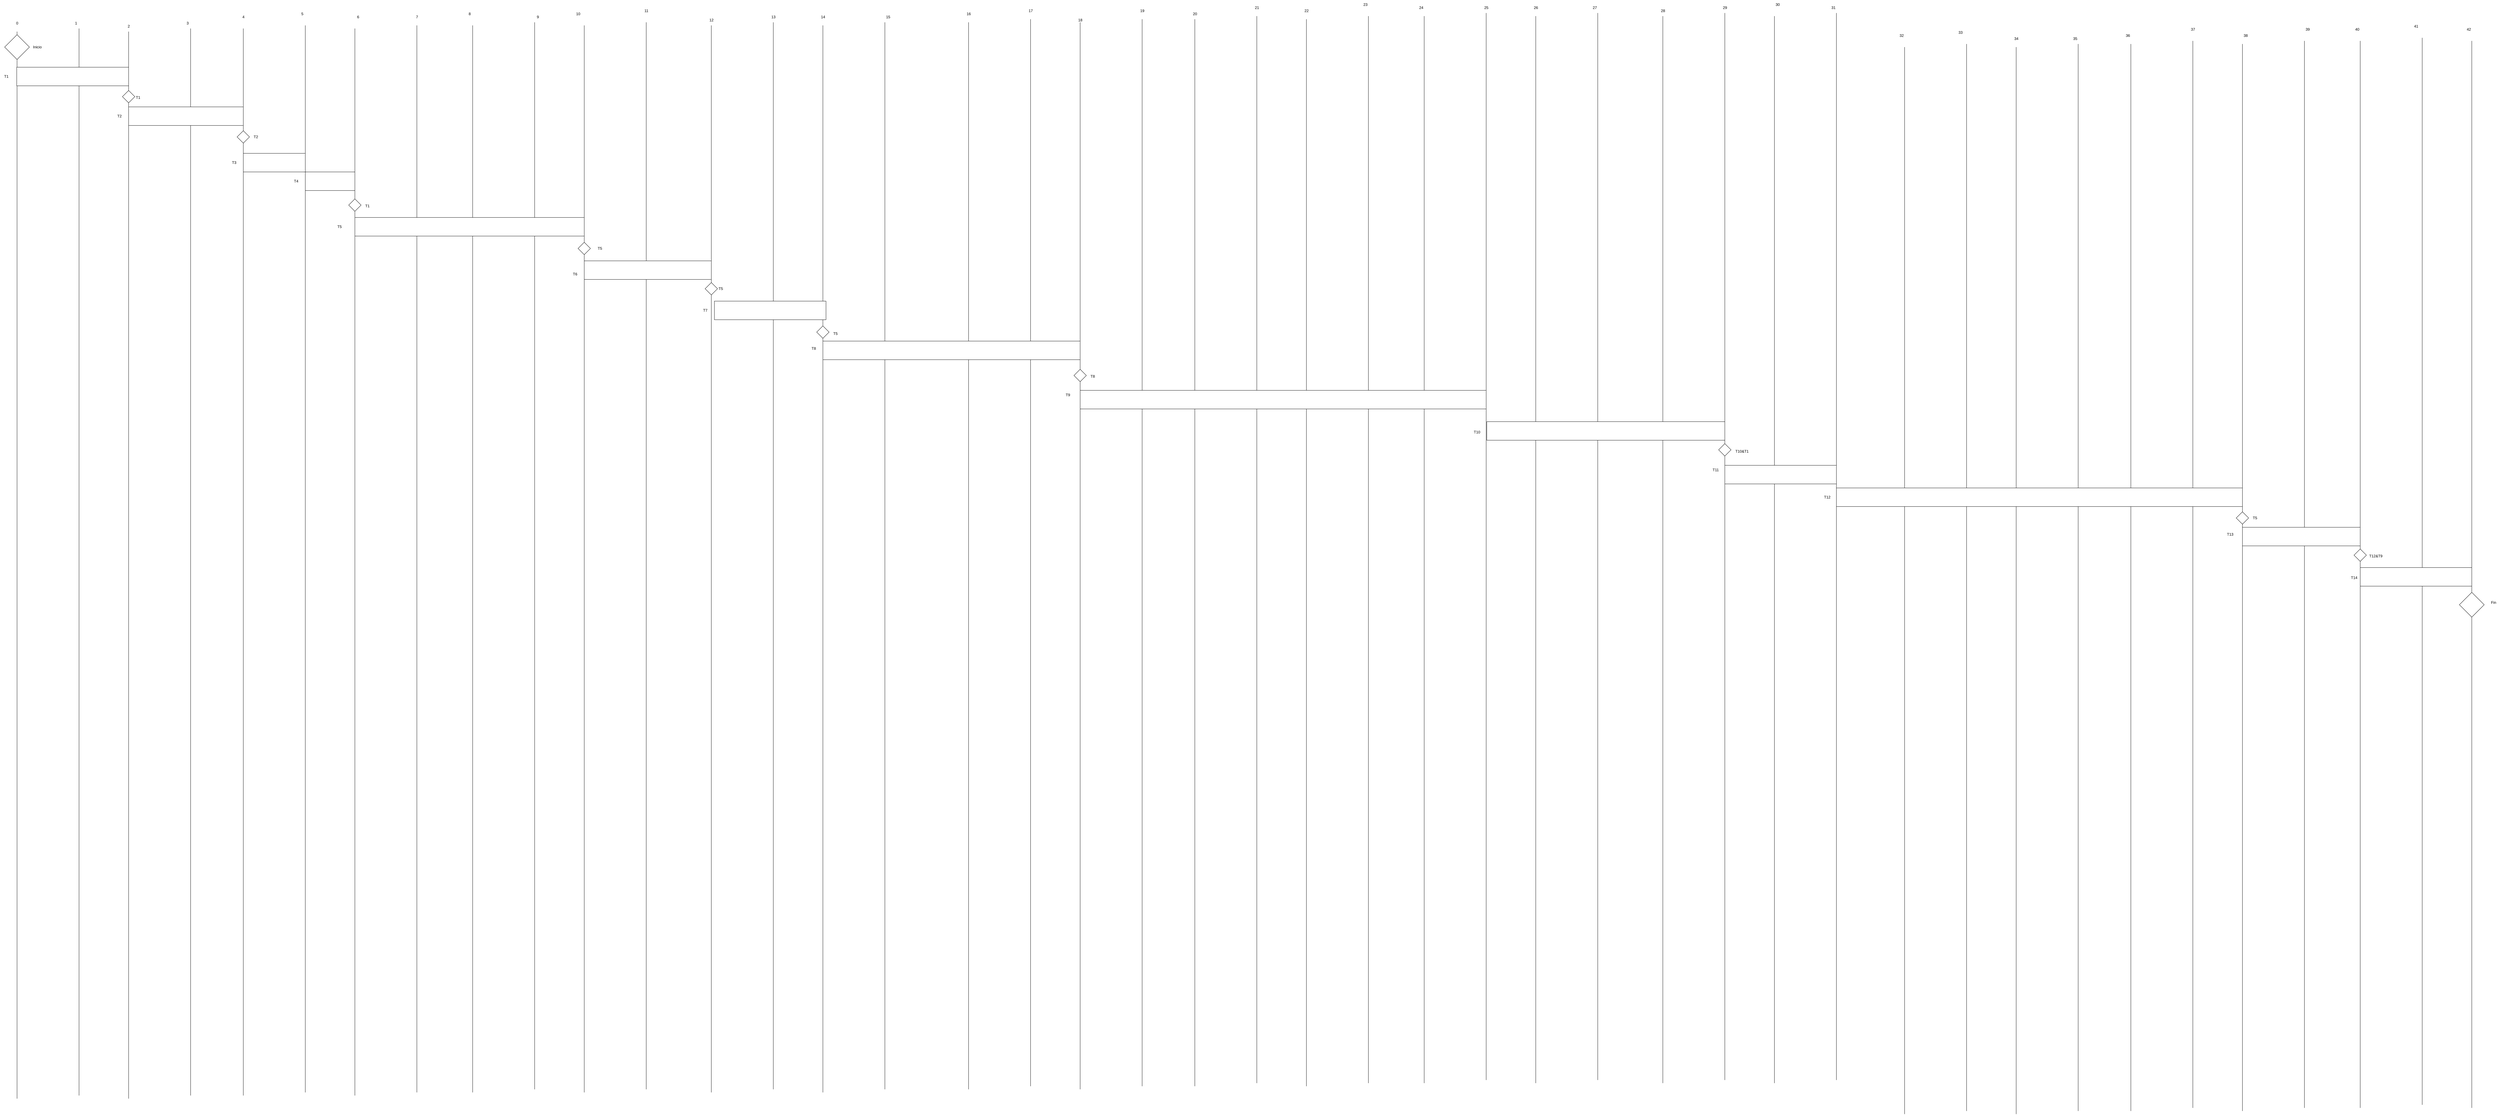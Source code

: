 <mxfile version="27.1.6">
  <diagram name="Página-1" id="eu4OGQ8WXVm1tj5qWyjy">
    <mxGraphModel dx="7380" dy="3400" grid="1" gridSize="10" guides="1" tooltips="1" connect="1" arrows="1" fold="1" page="1" pageScale="1" pageWidth="827" pageHeight="1169" math="0" shadow="0">
      <root>
        <mxCell id="0" />
        <mxCell id="1" parent="0" />
        <mxCell id="6MP2kYyHOKTxRJTGYusG-2" value="" style="endArrow=none;html=1;rounded=0;" edge="1" parent="1">
          <mxGeometry width="50" height="50" relative="1" as="geometry">
            <mxPoint x="160" y="3554.156" as="sourcePoint" />
            <mxPoint x="160" y="110" as="targetPoint" />
          </mxGeometry>
        </mxCell>
        <mxCell id="6MP2kYyHOKTxRJTGYusG-4" value="" style="endArrow=none;html=1;rounded=0;" edge="1" parent="1">
          <mxGeometry width="50" height="50" relative="1" as="geometry">
            <mxPoint x="360" y="3544.156" as="sourcePoint" />
            <mxPoint x="360" y="100" as="targetPoint" />
          </mxGeometry>
        </mxCell>
        <mxCell id="6MP2kYyHOKTxRJTGYusG-5" value="" style="endArrow=none;html=1;rounded=0;" edge="1" parent="1" source="6MP2kYyHOKTxRJTGYusG-66">
          <mxGeometry width="50" height="50" relative="1" as="geometry">
            <mxPoint x="520" y="3554.156" as="sourcePoint" />
            <mxPoint x="520" y="110" as="targetPoint" />
          </mxGeometry>
        </mxCell>
        <mxCell id="6MP2kYyHOKTxRJTGYusG-6" value="" style="endArrow=none;html=1;rounded=0;" edge="1" parent="1">
          <mxGeometry width="50" height="50" relative="1" as="geometry">
            <mxPoint x="720" y="430" as="sourcePoint" />
            <mxPoint x="720" y="100" as="targetPoint" />
          </mxGeometry>
        </mxCell>
        <mxCell id="6MP2kYyHOKTxRJTGYusG-7" value="" style="endArrow=none;html=1;rounded=0;" edge="1" parent="1">
          <mxGeometry width="50" height="50" relative="1" as="geometry">
            <mxPoint x="890" y="3544.156" as="sourcePoint" />
            <mxPoint x="890" y="100" as="targetPoint" />
          </mxGeometry>
        </mxCell>
        <mxCell id="6MP2kYyHOKTxRJTGYusG-8" value="" style="endArrow=none;html=1;rounded=0;" edge="1" parent="1">
          <mxGeometry width="50" height="50" relative="1" as="geometry">
            <mxPoint x="1090" y="3534.156" as="sourcePoint" />
            <mxPoint x="1090" y="90" as="targetPoint" />
          </mxGeometry>
        </mxCell>
        <mxCell id="6MP2kYyHOKTxRJTGYusG-9" value="" style="endArrow=none;html=1;rounded=0;" edge="1" parent="1">
          <mxGeometry width="50" height="50" relative="1" as="geometry">
            <mxPoint x="1250" y="3544.156" as="sourcePoint" />
            <mxPoint x="1250" y="100" as="targetPoint" />
          </mxGeometry>
        </mxCell>
        <mxCell id="6MP2kYyHOKTxRJTGYusG-10" value="" style="endArrow=none;html=1;rounded=0;" edge="1" parent="1">
          <mxGeometry width="50" height="50" relative="1" as="geometry">
            <mxPoint x="1450" y="3534.156" as="sourcePoint" />
            <mxPoint x="1450" y="90" as="targetPoint" />
          </mxGeometry>
        </mxCell>
        <mxCell id="6MP2kYyHOKTxRJTGYusG-16" value="" style="endArrow=none;html=1;rounded=0;" edge="1" parent="1">
          <mxGeometry width="50" height="50" relative="1" as="geometry">
            <mxPoint x="1630" y="3534.156" as="sourcePoint" />
            <mxPoint x="1630" y="90" as="targetPoint" />
          </mxGeometry>
        </mxCell>
        <mxCell id="6MP2kYyHOKTxRJTGYusG-17" value="" style="endArrow=none;html=1;rounded=0;" edge="1" parent="1">
          <mxGeometry width="50" height="50" relative="1" as="geometry">
            <mxPoint x="1830" y="3524.156" as="sourcePoint" />
            <mxPoint x="1830" y="80" as="targetPoint" />
          </mxGeometry>
        </mxCell>
        <mxCell id="6MP2kYyHOKTxRJTGYusG-18" value="" style="endArrow=none;html=1;rounded=0;" edge="1" parent="1">
          <mxGeometry width="50" height="50" relative="1" as="geometry">
            <mxPoint x="1990" y="3534.156" as="sourcePoint" />
            <mxPoint x="1990" y="90" as="targetPoint" />
          </mxGeometry>
        </mxCell>
        <mxCell id="6MP2kYyHOKTxRJTGYusG-19" value="" style="endArrow=none;html=1;rounded=0;" edge="1" parent="1">
          <mxGeometry width="50" height="50" relative="1" as="geometry">
            <mxPoint x="2190" y="3524.156" as="sourcePoint" />
            <mxPoint x="2190" y="80" as="targetPoint" />
          </mxGeometry>
        </mxCell>
        <mxCell id="6MP2kYyHOKTxRJTGYusG-20" value="" style="endArrow=none;html=1;rounded=0;" edge="1" parent="1">
          <mxGeometry width="50" height="50" relative="1" as="geometry">
            <mxPoint x="2400" y="3534.156" as="sourcePoint" />
            <mxPoint x="2400" y="90" as="targetPoint" />
          </mxGeometry>
        </mxCell>
        <mxCell id="6MP2kYyHOKTxRJTGYusG-21" value="" style="endArrow=none;html=1;rounded=0;" edge="1" parent="1">
          <mxGeometry width="50" height="50" relative="1" as="geometry">
            <mxPoint x="2600" y="3524.156" as="sourcePoint" />
            <mxPoint x="2600" y="80" as="targetPoint" />
          </mxGeometry>
        </mxCell>
        <mxCell id="6MP2kYyHOKTxRJTGYusG-22" value="" style="endArrow=none;html=1;rounded=0;" edge="1" parent="1" source="6MP2kYyHOKTxRJTGYusG-90">
          <mxGeometry width="50" height="50" relative="1" as="geometry">
            <mxPoint x="2760" y="3534.156" as="sourcePoint" />
            <mxPoint x="2760" y="90" as="targetPoint" />
          </mxGeometry>
        </mxCell>
        <mxCell id="6MP2kYyHOKTxRJTGYusG-23" value="" style="endArrow=none;html=1;rounded=0;" edge="1" parent="1">
          <mxGeometry width="50" height="50" relative="1" as="geometry">
            <mxPoint x="2960" y="3524.156" as="sourcePoint" />
            <mxPoint x="2960" y="80" as="targetPoint" />
          </mxGeometry>
        </mxCell>
        <mxCell id="6MP2kYyHOKTxRJTGYusG-24" value="" style="endArrow=none;html=1;rounded=0;" edge="1" parent="1">
          <mxGeometry width="50" height="50" relative="1" as="geometry">
            <mxPoint x="3230" y="3524.156" as="sourcePoint" />
            <mxPoint x="3230" y="80" as="targetPoint" />
          </mxGeometry>
        </mxCell>
        <mxCell id="6MP2kYyHOKTxRJTGYusG-25" value="" style="endArrow=none;html=1;rounded=0;" edge="1" parent="1">
          <mxGeometry width="50" height="50" relative="1" as="geometry">
            <mxPoint x="3430" y="3514.156" as="sourcePoint" />
            <mxPoint x="3430" y="70" as="targetPoint" />
          </mxGeometry>
        </mxCell>
        <mxCell id="6MP2kYyHOKTxRJTGYusG-26" value="" style="endArrow=none;html=1;rounded=0;" edge="1" parent="1" source="6MP2kYyHOKTxRJTGYusG-97">
          <mxGeometry width="50" height="50" relative="1" as="geometry">
            <mxPoint x="3590" y="3524.156" as="sourcePoint" />
            <mxPoint x="3590" y="80" as="targetPoint" />
          </mxGeometry>
        </mxCell>
        <mxCell id="6MP2kYyHOKTxRJTGYusG-27" value="" style="endArrow=none;html=1;rounded=0;" edge="1" parent="1">
          <mxGeometry width="50" height="50" relative="1" as="geometry">
            <mxPoint x="3790" y="3514.156" as="sourcePoint" />
            <mxPoint x="3790" y="70" as="targetPoint" />
          </mxGeometry>
        </mxCell>
        <mxCell id="6MP2kYyHOKTxRJTGYusG-28" value="" style="endArrow=none;html=1;rounded=0;" edge="1" parent="1">
          <mxGeometry width="50" height="50" relative="1" as="geometry">
            <mxPoint x="3960" y="3514.156" as="sourcePoint" />
            <mxPoint x="3960" y="70" as="targetPoint" />
          </mxGeometry>
        </mxCell>
        <mxCell id="6MP2kYyHOKTxRJTGYusG-29" value="" style="endArrow=none;html=1;rounded=0;" edge="1" parent="1">
          <mxGeometry width="50" height="50" relative="1" as="geometry">
            <mxPoint x="4160" y="3504.156" as="sourcePoint" />
            <mxPoint x="4160" y="60" as="targetPoint" />
          </mxGeometry>
        </mxCell>
        <mxCell id="6MP2kYyHOKTxRJTGYusG-30" value="" style="endArrow=none;html=1;rounded=0;" edge="1" parent="1">
          <mxGeometry width="50" height="50" relative="1" as="geometry">
            <mxPoint x="4320" y="3514.156" as="sourcePoint" />
            <mxPoint x="4320" y="70" as="targetPoint" />
          </mxGeometry>
        </mxCell>
        <mxCell id="6MP2kYyHOKTxRJTGYusG-31" value="" style="endArrow=none;html=1;rounded=0;" edge="1" parent="1">
          <mxGeometry width="50" height="50" relative="1" as="geometry">
            <mxPoint x="4520" y="3504.156" as="sourcePoint" />
            <mxPoint x="4520" y="60" as="targetPoint" />
          </mxGeometry>
        </mxCell>
        <mxCell id="6MP2kYyHOKTxRJTGYusG-32" value="" style="endArrow=none;html=1;rounded=0;" edge="1" parent="1">
          <mxGeometry width="50" height="50" relative="1" as="geometry">
            <mxPoint x="4700" y="3504.156" as="sourcePoint" />
            <mxPoint x="4700" y="60" as="targetPoint" />
          </mxGeometry>
        </mxCell>
        <mxCell id="6MP2kYyHOKTxRJTGYusG-33" value="" style="endArrow=none;html=1;rounded=0;" edge="1" parent="1">
          <mxGeometry width="50" height="50" relative="1" as="geometry">
            <mxPoint x="4900" y="3494.156" as="sourcePoint" />
            <mxPoint x="4900" y="50" as="targetPoint" />
          </mxGeometry>
        </mxCell>
        <mxCell id="6MP2kYyHOKTxRJTGYusG-34" value="" style="endArrow=none;html=1;rounded=0;" edge="1" parent="1">
          <mxGeometry width="50" height="50" relative="1" as="geometry">
            <mxPoint x="5060" y="3504.156" as="sourcePoint" />
            <mxPoint x="5060" y="60" as="targetPoint" />
          </mxGeometry>
        </mxCell>
        <mxCell id="6MP2kYyHOKTxRJTGYusG-35" value="" style="endArrow=none;html=1;rounded=0;" edge="1" parent="1">
          <mxGeometry width="50" height="50" relative="1" as="geometry">
            <mxPoint x="5260" y="3494.156" as="sourcePoint" />
            <mxPoint x="5260" y="50" as="targetPoint" />
          </mxGeometry>
        </mxCell>
        <mxCell id="6MP2kYyHOKTxRJTGYusG-36" value="" style="endArrow=none;html=1;rounded=0;" edge="1" parent="1">
          <mxGeometry width="50" height="50" relative="1" as="geometry">
            <mxPoint x="5470" y="3504.156" as="sourcePoint" />
            <mxPoint x="5470" y="60" as="targetPoint" />
          </mxGeometry>
        </mxCell>
        <mxCell id="6MP2kYyHOKTxRJTGYusG-37" value="" style="endArrow=none;html=1;rounded=0;" edge="1" parent="1" source="6MP2kYyHOKTxRJTGYusG-104">
          <mxGeometry width="50" height="50" relative="1" as="geometry">
            <mxPoint x="5670" y="3494.156" as="sourcePoint" />
            <mxPoint x="5670" y="50" as="targetPoint" />
          </mxGeometry>
        </mxCell>
        <mxCell id="6MP2kYyHOKTxRJTGYusG-38" value="" style="endArrow=none;html=1;rounded=0;" edge="1" parent="1">
          <mxGeometry width="50" height="50" relative="1" as="geometry">
            <mxPoint x="5830" y="3504.156" as="sourcePoint" />
            <mxPoint x="5830" y="60" as="targetPoint" />
          </mxGeometry>
        </mxCell>
        <mxCell id="6MP2kYyHOKTxRJTGYusG-39" value="" style="endArrow=none;html=1;rounded=0;" edge="1" parent="1">
          <mxGeometry width="50" height="50" relative="1" as="geometry">
            <mxPoint x="6030" y="3494.156" as="sourcePoint" />
            <mxPoint x="6030" y="50" as="targetPoint" />
          </mxGeometry>
        </mxCell>
        <mxCell id="6MP2kYyHOKTxRJTGYusG-40" value="" style="endArrow=none;html=1;rounded=0;" edge="1" parent="1">
          <mxGeometry width="50" height="50" relative="1" as="geometry">
            <mxPoint x="6250" y="3604.156" as="sourcePoint" />
            <mxPoint x="6250" y="160" as="targetPoint" />
          </mxGeometry>
        </mxCell>
        <mxCell id="6MP2kYyHOKTxRJTGYusG-41" value="" style="endArrow=none;html=1;rounded=0;" edge="1" parent="1">
          <mxGeometry width="50" height="50" relative="1" as="geometry">
            <mxPoint x="6450" y="3594.156" as="sourcePoint" />
            <mxPoint x="6450" y="150" as="targetPoint" />
          </mxGeometry>
        </mxCell>
        <mxCell id="6MP2kYyHOKTxRJTGYusG-42" value="" style="endArrow=none;html=1;rounded=0;" edge="1" parent="1">
          <mxGeometry width="50" height="50" relative="1" as="geometry">
            <mxPoint x="6610" y="3604.156" as="sourcePoint" />
            <mxPoint x="6610" y="160" as="targetPoint" />
          </mxGeometry>
        </mxCell>
        <mxCell id="6MP2kYyHOKTxRJTGYusG-43" value="" style="endArrow=none;html=1;rounded=0;" edge="1" parent="1">
          <mxGeometry width="50" height="50" relative="1" as="geometry">
            <mxPoint x="6810" y="3594.156" as="sourcePoint" />
            <mxPoint x="6810" y="150" as="targetPoint" />
          </mxGeometry>
        </mxCell>
        <mxCell id="6MP2kYyHOKTxRJTGYusG-44" value="" style="endArrow=none;html=1;rounded=0;" edge="1" parent="1">
          <mxGeometry width="50" height="50" relative="1" as="geometry">
            <mxPoint x="6980" y="3594.156" as="sourcePoint" />
            <mxPoint x="6980" y="150" as="targetPoint" />
          </mxGeometry>
        </mxCell>
        <mxCell id="6MP2kYyHOKTxRJTGYusG-45" value="" style="endArrow=none;html=1;rounded=0;" edge="1" parent="1">
          <mxGeometry width="50" height="50" relative="1" as="geometry">
            <mxPoint x="7180" y="3584.156" as="sourcePoint" />
            <mxPoint x="7180" y="140" as="targetPoint" />
          </mxGeometry>
        </mxCell>
        <mxCell id="6MP2kYyHOKTxRJTGYusG-46" value="" style="endArrow=none;html=1;rounded=0;" edge="1" parent="1">
          <mxGeometry width="50" height="50" relative="1" as="geometry">
            <mxPoint x="7340" y="3594.156" as="sourcePoint" />
            <mxPoint x="7340" y="150" as="targetPoint" />
          </mxGeometry>
        </mxCell>
        <mxCell id="6MP2kYyHOKTxRJTGYusG-47" value="" style="endArrow=none;html=1;rounded=0;" edge="1" parent="1">
          <mxGeometry width="50" height="50" relative="1" as="geometry">
            <mxPoint x="7540" y="3584.156" as="sourcePoint" />
            <mxPoint x="7540" y="140" as="targetPoint" />
          </mxGeometry>
        </mxCell>
        <mxCell id="6MP2kYyHOKTxRJTGYusG-48" value="" style="endArrow=none;html=1;rounded=0;" edge="1" parent="1" source="6MP2kYyHOKTxRJTGYusG-121">
          <mxGeometry width="50" height="50" relative="1" as="geometry">
            <mxPoint x="7720" y="3584.156" as="sourcePoint" />
            <mxPoint x="7720" y="140" as="targetPoint" />
          </mxGeometry>
        </mxCell>
        <mxCell id="6MP2kYyHOKTxRJTGYusG-49" value="" style="endArrow=none;html=1;rounded=0;" edge="1" parent="1">
          <mxGeometry width="50" height="50" relative="1" as="geometry">
            <mxPoint x="7920" y="3574.156" as="sourcePoint" />
            <mxPoint x="7920" y="130" as="targetPoint" />
          </mxGeometry>
        </mxCell>
        <mxCell id="6MP2kYyHOKTxRJTGYusG-50" value="" style="endArrow=none;html=1;rounded=0;" edge="1" parent="1">
          <mxGeometry width="50" height="50" relative="1" as="geometry">
            <mxPoint x="8080" y="3584.156" as="sourcePoint" />
            <mxPoint x="8080" y="140" as="targetPoint" />
          </mxGeometry>
        </mxCell>
        <mxCell id="6MP2kYyHOKTxRJTGYusG-56" value="0" style="text;html=1;align=center;verticalAlign=middle;resizable=0;points=[];autosize=1;strokeColor=none;fillColor=none;" vertex="1" parent="1">
          <mxGeometry x="145" y="68" width="30" height="30" as="geometry" />
        </mxCell>
        <mxCell id="6MP2kYyHOKTxRJTGYusG-57" value="" style="rhombus;whiteSpace=wrap;html=1;" vertex="1" parent="1">
          <mxGeometry x="120" y="120" width="80" height="80" as="geometry" />
        </mxCell>
        <mxCell id="6MP2kYyHOKTxRJTGYusG-58" value="Inicio" style="text;html=1;align=center;verticalAlign=middle;resizable=0;points=[];autosize=1;strokeColor=none;fillColor=none;" vertex="1" parent="1">
          <mxGeometry x="200" y="145" width="50" height="30" as="geometry" />
        </mxCell>
        <mxCell id="6MP2kYyHOKTxRJTGYusG-59" value="T1" style="text;html=1;align=center;verticalAlign=middle;resizable=0;points=[];autosize=1;strokeColor=none;fillColor=none;" vertex="1" parent="1">
          <mxGeometry x="105" y="240" width="40" height="30" as="geometry" />
        </mxCell>
        <mxCell id="6MP2kYyHOKTxRJTGYusG-60" value="" style="rounded=0;whiteSpace=wrap;html=1;" vertex="1" parent="1">
          <mxGeometry x="159" y="225" width="361" height="60" as="geometry" />
        </mxCell>
        <mxCell id="6MP2kYyHOKTxRJTGYusG-61" value="T2" style="text;html=1;align=center;verticalAlign=middle;resizable=0;points=[];autosize=1;strokeColor=none;fillColor=none;" vertex="1" parent="1">
          <mxGeometry x="470" y="368" width="40" height="30" as="geometry" />
        </mxCell>
        <mxCell id="6MP2kYyHOKTxRJTGYusG-62" value="" style="rounded=0;whiteSpace=wrap;html=1;" vertex="1" parent="1">
          <mxGeometry x="520" y="353" width="370" height="60" as="geometry" />
        </mxCell>
        <mxCell id="6MP2kYyHOKTxRJTGYusG-65" value="" style="rounded=0;whiteSpace=wrap;html=1;" vertex="1" parent="1">
          <mxGeometry x="890" y="503" width="200" height="60" as="geometry" />
        </mxCell>
        <mxCell id="6MP2kYyHOKTxRJTGYusG-68" value="" style="endArrow=none;html=1;rounded=0;" edge="1" parent="1" target="6MP2kYyHOKTxRJTGYusG-66">
          <mxGeometry width="50" height="50" relative="1" as="geometry">
            <mxPoint x="520" y="3554.156" as="sourcePoint" />
            <mxPoint x="520" y="110" as="targetPoint" />
          </mxGeometry>
        </mxCell>
        <mxCell id="6MP2kYyHOKTxRJTGYusG-66" value="" style="rhombus;whiteSpace=wrap;html=1;" vertex="1" parent="1">
          <mxGeometry x="500" y="300" width="40" height="40" as="geometry" />
        </mxCell>
        <mxCell id="6MP2kYyHOKTxRJTGYusG-69" value="T1" style="text;html=1;align=center;verticalAlign=middle;resizable=0;points=[];autosize=1;strokeColor=none;fillColor=none;" vertex="1" parent="1">
          <mxGeometry x="530" y="308" width="40" height="30" as="geometry" />
        </mxCell>
        <mxCell id="6MP2kYyHOKTxRJTGYusG-71" value="" style="endArrow=none;html=1;rounded=0;" edge="1" parent="1">
          <mxGeometry width="50" height="50" relative="1" as="geometry">
            <mxPoint x="720" y="3544.156" as="sourcePoint" />
            <mxPoint x="720" y="430" as="targetPoint" />
          </mxGeometry>
        </mxCell>
        <mxCell id="6MP2kYyHOKTxRJTGYusG-72" value="T2" style="text;html=1;align=center;verticalAlign=middle;resizable=0;points=[];autosize=1;strokeColor=none;fillColor=none;" vertex="1" parent="1">
          <mxGeometry x="910" y="435" width="40" height="30" as="geometry" />
        </mxCell>
        <mxCell id="6MP2kYyHOKTxRJTGYusG-73" value="T3" style="text;html=1;align=center;verticalAlign=middle;resizable=0;points=[];autosize=1;strokeColor=none;fillColor=none;" vertex="1" parent="1">
          <mxGeometry x="840" y="518" width="40" height="30" as="geometry" />
        </mxCell>
        <mxCell id="6MP2kYyHOKTxRJTGYusG-74" value="" style="rhombus;whiteSpace=wrap;html=1;" vertex="1" parent="1">
          <mxGeometry x="870" y="430" width="40" height="40" as="geometry" />
        </mxCell>
        <mxCell id="6MP2kYyHOKTxRJTGYusG-75" value="T4" style="text;html=1;align=center;verticalAlign=middle;resizable=0;points=[];autosize=1;strokeColor=none;fillColor=none;" vertex="1" parent="1">
          <mxGeometry x="1040" y="578" width="40" height="30" as="geometry" />
        </mxCell>
        <mxCell id="6MP2kYyHOKTxRJTGYusG-76" value="" style="rounded=0;whiteSpace=wrap;html=1;" vertex="1" parent="1">
          <mxGeometry x="1090" y="563" width="160" height="60" as="geometry" />
        </mxCell>
        <mxCell id="6MP2kYyHOKTxRJTGYusG-77" value="" style="rhombus;whiteSpace=wrap;html=1;" vertex="1" parent="1">
          <mxGeometry x="1230" y="650" width="40" height="40" as="geometry" />
        </mxCell>
        <mxCell id="6MP2kYyHOKTxRJTGYusG-78" value="T1" style="text;html=1;align=center;verticalAlign=middle;resizable=0;points=[];autosize=1;strokeColor=none;fillColor=none;" vertex="1" parent="1">
          <mxGeometry x="1270" y="658" width="40" height="30" as="geometry" />
        </mxCell>
        <mxCell id="6MP2kYyHOKTxRJTGYusG-79" value="T5" style="text;html=1;align=center;verticalAlign=middle;resizable=0;points=[];autosize=1;strokeColor=none;fillColor=none;" vertex="1" parent="1">
          <mxGeometry x="1180" y="725" width="40" height="30" as="geometry" />
        </mxCell>
        <mxCell id="6MP2kYyHOKTxRJTGYusG-80" value="" style="rounded=0;whiteSpace=wrap;html=1;" vertex="1" parent="1">
          <mxGeometry x="1250" y="710" width="740" height="60" as="geometry" />
        </mxCell>
        <mxCell id="6MP2kYyHOKTxRJTGYusG-81" value="" style="rhombus;whiteSpace=wrap;html=1;" vertex="1" parent="1">
          <mxGeometry x="1970" y="790" width="40" height="40" as="geometry" />
        </mxCell>
        <mxCell id="6MP2kYyHOKTxRJTGYusG-82" value="T5" style="text;html=1;align=center;verticalAlign=middle;resizable=0;points=[];autosize=1;strokeColor=none;fillColor=none;" vertex="1" parent="1">
          <mxGeometry x="2020" y="795" width="40" height="30" as="geometry" />
        </mxCell>
        <mxCell id="6MP2kYyHOKTxRJTGYusG-83" value="" style="rounded=0;whiteSpace=wrap;html=1;" vertex="1" parent="1">
          <mxGeometry x="1990" y="850" width="410" height="60" as="geometry" />
        </mxCell>
        <mxCell id="6MP2kYyHOKTxRJTGYusG-84" value="" style="rounded=0;whiteSpace=wrap;html=1;" vertex="1" parent="1">
          <mxGeometry x="2410" y="980" width="360" height="60" as="geometry" />
        </mxCell>
        <mxCell id="6MP2kYyHOKTxRJTGYusG-85" value="T6" style="text;html=1;align=center;verticalAlign=middle;resizable=0;points=[];autosize=1;strokeColor=none;fillColor=none;" vertex="1" parent="1">
          <mxGeometry x="1940" y="878" width="40" height="30" as="geometry" />
        </mxCell>
        <mxCell id="6MP2kYyHOKTxRJTGYusG-87" value="" style="rhombus;whiteSpace=wrap;html=1;" vertex="1" parent="1">
          <mxGeometry x="2380" y="920" width="40" height="40" as="geometry" />
        </mxCell>
        <mxCell id="6MP2kYyHOKTxRJTGYusG-88" value="T5" style="text;html=1;align=center;verticalAlign=middle;resizable=0;points=[];autosize=1;strokeColor=none;fillColor=none;" vertex="1" parent="1">
          <mxGeometry x="2410" y="925" width="40" height="30" as="geometry" />
        </mxCell>
        <mxCell id="6MP2kYyHOKTxRJTGYusG-89" value="T7" style="text;html=1;align=center;verticalAlign=middle;resizable=0;points=[];autosize=1;strokeColor=none;fillColor=none;" vertex="1" parent="1">
          <mxGeometry x="2360" y="995" width="40" height="30" as="geometry" />
        </mxCell>
        <mxCell id="6MP2kYyHOKTxRJTGYusG-91" value="" style="endArrow=none;html=1;rounded=0;" edge="1" parent="1" target="6MP2kYyHOKTxRJTGYusG-90">
          <mxGeometry width="50" height="50" relative="1" as="geometry">
            <mxPoint x="2760" y="3534.156" as="sourcePoint" />
            <mxPoint x="2760" y="90" as="targetPoint" />
          </mxGeometry>
        </mxCell>
        <mxCell id="6MP2kYyHOKTxRJTGYusG-90" value="" style="rhombus;whiteSpace=wrap;html=1;" vertex="1" parent="1">
          <mxGeometry x="2740" y="1060" width="40" height="40" as="geometry" />
        </mxCell>
        <mxCell id="6MP2kYyHOKTxRJTGYusG-92" value="T5" style="text;html=1;align=center;verticalAlign=middle;resizable=0;points=[];autosize=1;strokeColor=none;fillColor=none;" vertex="1" parent="1">
          <mxGeometry x="2780" y="1070" width="40" height="30" as="geometry" />
        </mxCell>
        <mxCell id="6MP2kYyHOKTxRJTGYusG-93" value="" style="rounded=0;whiteSpace=wrap;html=1;" vertex="1" parent="1">
          <mxGeometry x="2760" y="1109" width="830" height="60" as="geometry" />
        </mxCell>
        <mxCell id="6MP2kYyHOKTxRJTGYusG-94" value="T8" style="text;html=1;align=center;verticalAlign=middle;resizable=0;points=[];autosize=1;strokeColor=none;fillColor=none;" vertex="1" parent="1">
          <mxGeometry x="2710" y="1118" width="40" height="30" as="geometry" />
        </mxCell>
        <mxCell id="6MP2kYyHOKTxRJTGYusG-98" value="" style="endArrow=none;html=1;rounded=0;" edge="1" parent="1" target="6MP2kYyHOKTxRJTGYusG-97">
          <mxGeometry width="50" height="50" relative="1" as="geometry">
            <mxPoint x="3590" y="3524.156" as="sourcePoint" />
            <mxPoint x="3590" y="80" as="targetPoint" />
          </mxGeometry>
        </mxCell>
        <mxCell id="6MP2kYyHOKTxRJTGYusG-97" value="" style="rhombus;whiteSpace=wrap;html=1;" vertex="1" parent="1">
          <mxGeometry x="3570" y="1200" width="40" height="40" as="geometry" />
        </mxCell>
        <mxCell id="6MP2kYyHOKTxRJTGYusG-99" value="T8" style="text;html=1;align=center;verticalAlign=middle;resizable=0;points=[];autosize=1;strokeColor=none;fillColor=none;" vertex="1" parent="1">
          <mxGeometry x="3610" y="1208" width="40" height="30" as="geometry" />
        </mxCell>
        <mxCell id="6MP2kYyHOKTxRJTGYusG-100" value="T9" style="text;html=1;align=center;verticalAlign=middle;resizable=0;points=[];autosize=1;strokeColor=none;fillColor=none;" vertex="1" parent="1">
          <mxGeometry x="3530" y="1268" width="40" height="30" as="geometry" />
        </mxCell>
        <mxCell id="6MP2kYyHOKTxRJTGYusG-101" value="" style="rounded=0;whiteSpace=wrap;html=1;" vertex="1" parent="1">
          <mxGeometry x="3590" y="1268" width="1310" height="60" as="geometry" />
        </mxCell>
        <mxCell id="6MP2kYyHOKTxRJTGYusG-102" value="" style="rounded=0;whiteSpace=wrap;html=1;" vertex="1" parent="1">
          <mxGeometry x="4902" y="1369" width="768" height="60" as="geometry" />
        </mxCell>
        <mxCell id="6MP2kYyHOKTxRJTGYusG-103" value="T10" style="text;html=1;align=center;verticalAlign=middle;resizable=0;points=[];autosize=1;strokeColor=none;fillColor=none;" vertex="1" parent="1">
          <mxGeometry x="4850" y="1388" width="40" height="30" as="geometry" />
        </mxCell>
        <mxCell id="6MP2kYyHOKTxRJTGYusG-109" value="" style="endArrow=none;html=1;rounded=0;" edge="1" parent="1" target="6MP2kYyHOKTxRJTGYusG-104">
          <mxGeometry width="50" height="50" relative="1" as="geometry">
            <mxPoint x="5670" y="3494.156" as="sourcePoint" />
            <mxPoint x="5670" y="50" as="targetPoint" />
          </mxGeometry>
        </mxCell>
        <mxCell id="6MP2kYyHOKTxRJTGYusG-104" value="" style="rhombus;whiteSpace=wrap;html=1;" vertex="1" parent="1">
          <mxGeometry x="5650" y="1440" width="40" height="40" as="geometry" />
        </mxCell>
        <mxCell id="6MP2kYyHOKTxRJTGYusG-110" value="T10&amp;amp;T1" style="text;html=1;align=center;verticalAlign=middle;resizable=0;points=[];autosize=1;strokeColor=none;fillColor=none;" vertex="1" parent="1">
          <mxGeometry x="5690" y="1450" width="70" height="30" as="geometry" />
        </mxCell>
        <mxCell id="6MP2kYyHOKTxRJTGYusG-111" value="T11" style="text;html=1;align=center;verticalAlign=middle;resizable=0;points=[];autosize=1;strokeColor=none;fillColor=none;" vertex="1" parent="1">
          <mxGeometry x="5620" y="1510" width="40" height="30" as="geometry" />
        </mxCell>
        <mxCell id="6MP2kYyHOKTxRJTGYusG-112" value="" style="rounded=0;whiteSpace=wrap;html=1;" vertex="1" parent="1">
          <mxGeometry x="5670" y="1510" width="360" height="60" as="geometry" />
        </mxCell>
        <mxCell id="6MP2kYyHOKTxRJTGYusG-113" value="T12" style="text;html=1;align=center;verticalAlign=middle;resizable=0;points=[];autosize=1;strokeColor=none;fillColor=none;" vertex="1" parent="1">
          <mxGeometry x="5980" y="1598" width="40" height="30" as="geometry" />
        </mxCell>
        <mxCell id="6MP2kYyHOKTxRJTGYusG-114" value="" style="rounded=0;whiteSpace=wrap;html=1;" vertex="1" parent="1">
          <mxGeometry x="6030" y="1583" width="1310" height="60" as="geometry" />
        </mxCell>
        <mxCell id="6MP2kYyHOKTxRJTGYusG-115" value="" style="rhombus;whiteSpace=wrap;html=1;" vertex="1" parent="1">
          <mxGeometry x="7320" y="1660" width="40" height="40" as="geometry" />
        </mxCell>
        <mxCell id="6MP2kYyHOKTxRJTGYusG-118" value="T5" style="text;html=1;align=center;verticalAlign=middle;resizable=0;points=[];autosize=1;strokeColor=none;fillColor=none;" vertex="1" parent="1">
          <mxGeometry x="7360" y="1665" width="40" height="30" as="geometry" />
        </mxCell>
        <mxCell id="6MP2kYyHOKTxRJTGYusG-119" value="T13" style="text;html=1;align=center;verticalAlign=middle;resizable=0;points=[];autosize=1;strokeColor=none;fillColor=none;" vertex="1" parent="1">
          <mxGeometry x="7280" y="1718" width="40" height="30" as="geometry" />
        </mxCell>
        <mxCell id="6MP2kYyHOKTxRJTGYusG-120" value="" style="rounded=0;whiteSpace=wrap;html=1;" vertex="1" parent="1">
          <mxGeometry x="7340" y="1710" width="380" height="60" as="geometry" />
        </mxCell>
        <mxCell id="6MP2kYyHOKTxRJTGYusG-122" value="" style="endArrow=none;html=1;rounded=0;" edge="1" parent="1" target="6MP2kYyHOKTxRJTGYusG-121">
          <mxGeometry width="50" height="50" relative="1" as="geometry">
            <mxPoint x="7720" y="3584.156" as="sourcePoint" />
            <mxPoint x="7720" y="140" as="targetPoint" />
          </mxGeometry>
        </mxCell>
        <mxCell id="6MP2kYyHOKTxRJTGYusG-121" value="" style="rhombus;whiteSpace=wrap;html=1;" vertex="1" parent="1">
          <mxGeometry x="7700" y="1780" width="40" height="40" as="geometry" />
        </mxCell>
        <mxCell id="6MP2kYyHOKTxRJTGYusG-123" value="T12&amp;amp;T9" style="text;html=1;align=center;verticalAlign=middle;resizable=0;points=[];autosize=1;strokeColor=none;fillColor=none;" vertex="1" parent="1">
          <mxGeometry x="7735" y="1788" width="70" height="30" as="geometry" />
        </mxCell>
        <mxCell id="6MP2kYyHOKTxRJTGYusG-124" value="" style="rounded=0;whiteSpace=wrap;html=1;" vertex="1" parent="1">
          <mxGeometry x="7720" y="1840" width="360" height="60" as="geometry" />
        </mxCell>
        <mxCell id="6MP2kYyHOKTxRJTGYusG-126" value="T14" style="text;html=1;align=center;verticalAlign=middle;resizable=0;points=[];autosize=1;strokeColor=none;fillColor=none;" vertex="1" parent="1">
          <mxGeometry x="7680" y="1858" width="40" height="30" as="geometry" />
        </mxCell>
        <mxCell id="6MP2kYyHOKTxRJTGYusG-127" value="" style="rhombus;whiteSpace=wrap;html=1;" vertex="1" parent="1">
          <mxGeometry x="8040" y="1920" width="80" height="80" as="geometry" />
        </mxCell>
        <mxCell id="6MP2kYyHOKTxRJTGYusG-128" value="Fin" style="text;html=1;align=center;verticalAlign=middle;resizable=0;points=[];autosize=1;strokeColor=none;fillColor=none;" vertex="1" parent="1">
          <mxGeometry x="8130" y="1938" width="40" height="30" as="geometry" />
        </mxCell>
        <mxCell id="6MP2kYyHOKTxRJTGYusG-129" value="1" style="text;html=1;align=center;verticalAlign=middle;resizable=0;points=[];autosize=1;strokeColor=none;fillColor=none;" vertex="1" parent="1">
          <mxGeometry x="335" y="68" width="30" height="30" as="geometry" />
        </mxCell>
        <mxCell id="6MP2kYyHOKTxRJTGYusG-130" value="2" style="text;html=1;align=center;verticalAlign=middle;resizable=0;points=[];autosize=1;strokeColor=none;fillColor=none;" vertex="1" parent="1">
          <mxGeometry x="505" y="78" width="30" height="30" as="geometry" />
        </mxCell>
        <mxCell id="6MP2kYyHOKTxRJTGYusG-131" value="3" style="text;html=1;align=center;verticalAlign=middle;resizable=0;points=[];autosize=1;strokeColor=none;fillColor=none;" vertex="1" parent="1">
          <mxGeometry x="695" y="68" width="30" height="30" as="geometry" />
        </mxCell>
        <mxCell id="6MP2kYyHOKTxRJTGYusG-132" value="4" style="text;html=1;align=center;verticalAlign=middle;resizable=0;points=[];autosize=1;strokeColor=none;fillColor=none;" vertex="1" parent="1">
          <mxGeometry x="875" y="48" width="30" height="30" as="geometry" />
        </mxCell>
        <mxCell id="6MP2kYyHOKTxRJTGYusG-133" value="5" style="text;html=1;align=center;verticalAlign=middle;resizable=0;points=[];autosize=1;strokeColor=none;fillColor=none;" vertex="1" parent="1">
          <mxGeometry x="1065" y="38" width="30" height="30" as="geometry" />
        </mxCell>
        <mxCell id="6MP2kYyHOKTxRJTGYusG-134" value="6" style="text;html=1;align=center;verticalAlign=middle;resizable=0;points=[];autosize=1;strokeColor=none;fillColor=none;" vertex="1" parent="1">
          <mxGeometry x="1245" y="48" width="30" height="30" as="geometry" />
        </mxCell>
        <mxCell id="6MP2kYyHOKTxRJTGYusG-135" value="7" style="text;html=1;align=center;verticalAlign=middle;resizable=0;points=[];autosize=1;strokeColor=none;fillColor=none;" vertex="1" parent="1">
          <mxGeometry x="1435" y="48" width="30" height="30" as="geometry" />
        </mxCell>
        <mxCell id="6MP2kYyHOKTxRJTGYusG-136" value="8" style="text;html=1;align=center;verticalAlign=middle;resizable=0;points=[];autosize=1;strokeColor=none;fillColor=none;" vertex="1" parent="1">
          <mxGeometry x="1605" y="38" width="30" height="30" as="geometry" />
        </mxCell>
        <mxCell id="6MP2kYyHOKTxRJTGYusG-137" value="9" style="text;html=1;align=center;verticalAlign=middle;resizable=0;points=[];autosize=1;strokeColor=none;fillColor=none;" vertex="1" parent="1">
          <mxGeometry x="1825" y="48" width="30" height="30" as="geometry" />
        </mxCell>
        <mxCell id="6MP2kYyHOKTxRJTGYusG-138" value="10" style="text;html=1;align=center;verticalAlign=middle;resizable=0;points=[];autosize=1;strokeColor=none;fillColor=none;" vertex="1" parent="1">
          <mxGeometry x="1950" y="38" width="40" height="30" as="geometry" />
        </mxCell>
        <mxCell id="6MP2kYyHOKTxRJTGYusG-139" value="11" style="text;html=1;align=center;verticalAlign=middle;resizable=0;points=[];autosize=1;strokeColor=none;fillColor=none;" vertex="1" parent="1">
          <mxGeometry x="2170" y="28" width="40" height="30" as="geometry" />
        </mxCell>
        <mxCell id="6MP2kYyHOKTxRJTGYusG-140" value="12" style="text;html=1;align=center;verticalAlign=middle;resizable=0;points=[];autosize=1;strokeColor=none;fillColor=none;" vertex="1" parent="1">
          <mxGeometry x="2380" y="58" width="40" height="30" as="geometry" />
        </mxCell>
        <mxCell id="6MP2kYyHOKTxRJTGYusG-141" value="13" style="text;html=1;align=center;verticalAlign=middle;resizable=0;points=[];autosize=1;strokeColor=none;fillColor=none;" vertex="1" parent="1">
          <mxGeometry x="2580" y="48" width="40" height="30" as="geometry" />
        </mxCell>
        <mxCell id="6MP2kYyHOKTxRJTGYusG-142" value="14" style="text;html=1;align=center;verticalAlign=middle;resizable=0;points=[];autosize=1;strokeColor=none;fillColor=none;" vertex="1" parent="1">
          <mxGeometry x="2740" y="48" width="40" height="30" as="geometry" />
        </mxCell>
        <mxCell id="6MP2kYyHOKTxRJTGYusG-143" value="15" style="text;html=1;align=center;verticalAlign=middle;resizable=0;points=[];autosize=1;strokeColor=none;fillColor=none;" vertex="1" parent="1">
          <mxGeometry x="2950" y="48" width="40" height="30" as="geometry" />
        </mxCell>
        <mxCell id="6MP2kYyHOKTxRJTGYusG-144" value="16" style="text;html=1;align=center;verticalAlign=middle;resizable=0;points=[];autosize=1;strokeColor=none;fillColor=none;" vertex="1" parent="1">
          <mxGeometry x="3210" y="38" width="40" height="30" as="geometry" />
        </mxCell>
        <mxCell id="6MP2kYyHOKTxRJTGYusG-145" value="17" style="text;html=1;align=center;verticalAlign=middle;resizable=0;points=[];autosize=1;strokeColor=none;fillColor=none;" vertex="1" parent="1">
          <mxGeometry x="3410" y="28" width="40" height="30" as="geometry" />
        </mxCell>
        <mxCell id="6MP2kYyHOKTxRJTGYusG-146" value="18" style="text;html=1;align=center;verticalAlign=middle;resizable=0;points=[];autosize=1;strokeColor=none;fillColor=none;" vertex="1" parent="1">
          <mxGeometry x="3570" y="58" width="40" height="30" as="geometry" />
        </mxCell>
        <mxCell id="6MP2kYyHOKTxRJTGYusG-147" value="19" style="text;html=1;align=center;verticalAlign=middle;resizable=0;points=[];autosize=1;strokeColor=none;fillColor=none;" vertex="1" parent="1">
          <mxGeometry x="3770" y="28" width="40" height="30" as="geometry" />
        </mxCell>
        <mxCell id="6MP2kYyHOKTxRJTGYusG-148" value="20" style="text;html=1;align=center;verticalAlign=middle;resizable=0;points=[];autosize=1;strokeColor=none;fillColor=none;" vertex="1" parent="1">
          <mxGeometry x="3940" y="38" width="40" height="30" as="geometry" />
        </mxCell>
        <mxCell id="6MP2kYyHOKTxRJTGYusG-149" value="21" style="text;html=1;align=center;verticalAlign=middle;resizable=0;points=[];autosize=1;strokeColor=none;fillColor=none;" vertex="1" parent="1">
          <mxGeometry x="4140" y="18" width="40" height="30" as="geometry" />
        </mxCell>
        <mxCell id="6MP2kYyHOKTxRJTGYusG-150" value="22" style="text;html=1;align=center;verticalAlign=middle;resizable=0;points=[];autosize=1;strokeColor=none;fillColor=none;" vertex="1" parent="1">
          <mxGeometry x="4300" y="28" width="40" height="30" as="geometry" />
        </mxCell>
        <mxCell id="6MP2kYyHOKTxRJTGYusG-151" value="23" style="text;html=1;align=center;verticalAlign=middle;resizable=0;points=[];autosize=1;strokeColor=none;fillColor=none;" vertex="1" parent="1">
          <mxGeometry x="4490" y="8" width="40" height="30" as="geometry" />
        </mxCell>
        <mxCell id="6MP2kYyHOKTxRJTGYusG-152" value="24" style="text;html=1;align=center;verticalAlign=middle;resizable=0;points=[];autosize=1;strokeColor=none;fillColor=none;" vertex="1" parent="1">
          <mxGeometry x="4670" y="18" width="40" height="30" as="geometry" />
        </mxCell>
        <mxCell id="6MP2kYyHOKTxRJTGYusG-153" value="25" style="text;html=1;align=center;verticalAlign=middle;resizable=0;points=[];autosize=1;strokeColor=none;fillColor=none;" vertex="1" parent="1">
          <mxGeometry x="4880" y="18" width="40" height="30" as="geometry" />
        </mxCell>
        <mxCell id="6MP2kYyHOKTxRJTGYusG-154" value="26" style="text;html=1;align=center;verticalAlign=middle;resizable=0;points=[];autosize=1;strokeColor=none;fillColor=none;" vertex="1" parent="1">
          <mxGeometry x="5040" y="18" width="40" height="30" as="geometry" />
        </mxCell>
        <mxCell id="6MP2kYyHOKTxRJTGYusG-155" value="27" style="text;html=1;align=center;verticalAlign=middle;resizable=0;points=[];autosize=1;strokeColor=none;fillColor=none;" vertex="1" parent="1">
          <mxGeometry x="5230" y="18" width="40" height="30" as="geometry" />
        </mxCell>
        <mxCell id="6MP2kYyHOKTxRJTGYusG-156" value="28" style="text;html=1;align=center;verticalAlign=middle;resizable=0;points=[];autosize=1;strokeColor=none;fillColor=none;" vertex="1" parent="1">
          <mxGeometry x="5450" y="28" width="40" height="30" as="geometry" />
        </mxCell>
        <mxCell id="6MP2kYyHOKTxRJTGYusG-157" value="29" style="text;html=1;align=center;verticalAlign=middle;resizable=0;points=[];autosize=1;strokeColor=none;fillColor=none;" vertex="1" parent="1">
          <mxGeometry x="5650" y="18" width="40" height="30" as="geometry" />
        </mxCell>
        <mxCell id="6MP2kYyHOKTxRJTGYusG-158" value="30" style="text;html=1;align=center;verticalAlign=middle;resizable=0;points=[];autosize=1;strokeColor=none;fillColor=none;" vertex="1" parent="1">
          <mxGeometry x="5820" y="8" width="40" height="30" as="geometry" />
        </mxCell>
        <mxCell id="6MP2kYyHOKTxRJTGYusG-159" value="31" style="text;html=1;align=center;verticalAlign=middle;resizable=0;points=[];autosize=1;strokeColor=none;fillColor=none;" vertex="1" parent="1">
          <mxGeometry x="6000" y="18" width="40" height="30" as="geometry" />
        </mxCell>
        <mxCell id="6MP2kYyHOKTxRJTGYusG-160" value="32" style="text;html=1;align=center;verticalAlign=middle;resizable=0;points=[];autosize=1;strokeColor=none;fillColor=none;" vertex="1" parent="1">
          <mxGeometry x="6220" y="108" width="40" height="30" as="geometry" />
        </mxCell>
        <mxCell id="6MP2kYyHOKTxRJTGYusG-161" value="33" style="text;html=1;align=center;verticalAlign=middle;resizable=0;points=[];autosize=1;strokeColor=none;fillColor=none;" vertex="1" parent="1">
          <mxGeometry x="6410" y="98" width="40" height="30" as="geometry" />
        </mxCell>
        <mxCell id="6MP2kYyHOKTxRJTGYusG-162" value="34" style="text;html=1;align=center;verticalAlign=middle;resizable=0;points=[];autosize=1;strokeColor=none;fillColor=none;" vertex="1" parent="1">
          <mxGeometry x="6590" y="118" width="40" height="30" as="geometry" />
        </mxCell>
        <mxCell id="6MP2kYyHOKTxRJTGYusG-163" value="35" style="text;html=1;align=center;verticalAlign=middle;resizable=0;points=[];autosize=1;strokeColor=none;fillColor=none;" vertex="1" parent="1">
          <mxGeometry x="6780" y="118" width="40" height="30" as="geometry" />
        </mxCell>
        <mxCell id="6MP2kYyHOKTxRJTGYusG-164" value="36" style="text;html=1;align=center;verticalAlign=middle;resizable=0;points=[];autosize=1;strokeColor=none;fillColor=none;" vertex="1" parent="1">
          <mxGeometry x="6950" y="108" width="40" height="30" as="geometry" />
        </mxCell>
        <mxCell id="6MP2kYyHOKTxRJTGYusG-165" value="37" style="text;html=1;align=center;verticalAlign=middle;resizable=0;points=[];autosize=1;strokeColor=none;fillColor=none;" vertex="1" parent="1">
          <mxGeometry x="7160" y="88" width="40" height="30" as="geometry" />
        </mxCell>
        <mxCell id="6MP2kYyHOKTxRJTGYusG-166" value="38" style="text;html=1;align=center;verticalAlign=middle;resizable=0;points=[];autosize=1;strokeColor=none;fillColor=none;" vertex="1" parent="1">
          <mxGeometry x="7330" y="108" width="40" height="30" as="geometry" />
        </mxCell>
        <mxCell id="6MP2kYyHOKTxRJTGYusG-167" value="39" style="text;html=1;align=center;verticalAlign=middle;resizable=0;points=[];autosize=1;strokeColor=none;fillColor=none;" vertex="1" parent="1">
          <mxGeometry x="7530" y="88" width="40" height="30" as="geometry" />
        </mxCell>
        <mxCell id="6MP2kYyHOKTxRJTGYusG-168" value="40" style="text;html=1;align=center;verticalAlign=middle;resizable=0;points=[];autosize=1;strokeColor=none;fillColor=none;" vertex="1" parent="1">
          <mxGeometry x="7690" y="88" width="40" height="30" as="geometry" />
        </mxCell>
        <mxCell id="6MP2kYyHOKTxRJTGYusG-169" value="41" style="text;html=1;align=center;verticalAlign=middle;resizable=0;points=[];autosize=1;strokeColor=none;fillColor=none;" vertex="1" parent="1">
          <mxGeometry x="7880" y="78" width="40" height="30" as="geometry" />
        </mxCell>
        <mxCell id="6MP2kYyHOKTxRJTGYusG-170" value="42" style="text;html=1;align=center;verticalAlign=middle;resizable=0;points=[];autosize=1;strokeColor=none;fillColor=none;" vertex="1" parent="1">
          <mxGeometry x="8050" y="88" width="40" height="30" as="geometry" />
        </mxCell>
      </root>
    </mxGraphModel>
  </diagram>
</mxfile>
